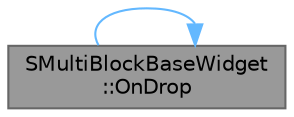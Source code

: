 digraph "SMultiBlockBaseWidget::OnDrop"
{
 // INTERACTIVE_SVG=YES
 // LATEX_PDF_SIZE
  bgcolor="transparent";
  edge [fontname=Helvetica,fontsize=10,labelfontname=Helvetica,labelfontsize=10];
  node [fontname=Helvetica,fontsize=10,shape=box,height=0.2,width=0.4];
  rankdir="LR";
  Node1 [id="Node000001",label="SMultiBlockBaseWidget\l::OnDrop",height=0.2,width=0.4,color="gray40", fillcolor="grey60", style="filled", fontcolor="black",tooltip="Called when the user is dropping something onto a widget; terminates drag and drop."];
  Node1 -> Node1 [id="edge1_Node000001_Node000001",color="steelblue1",style="solid",tooltip=" "];
}
